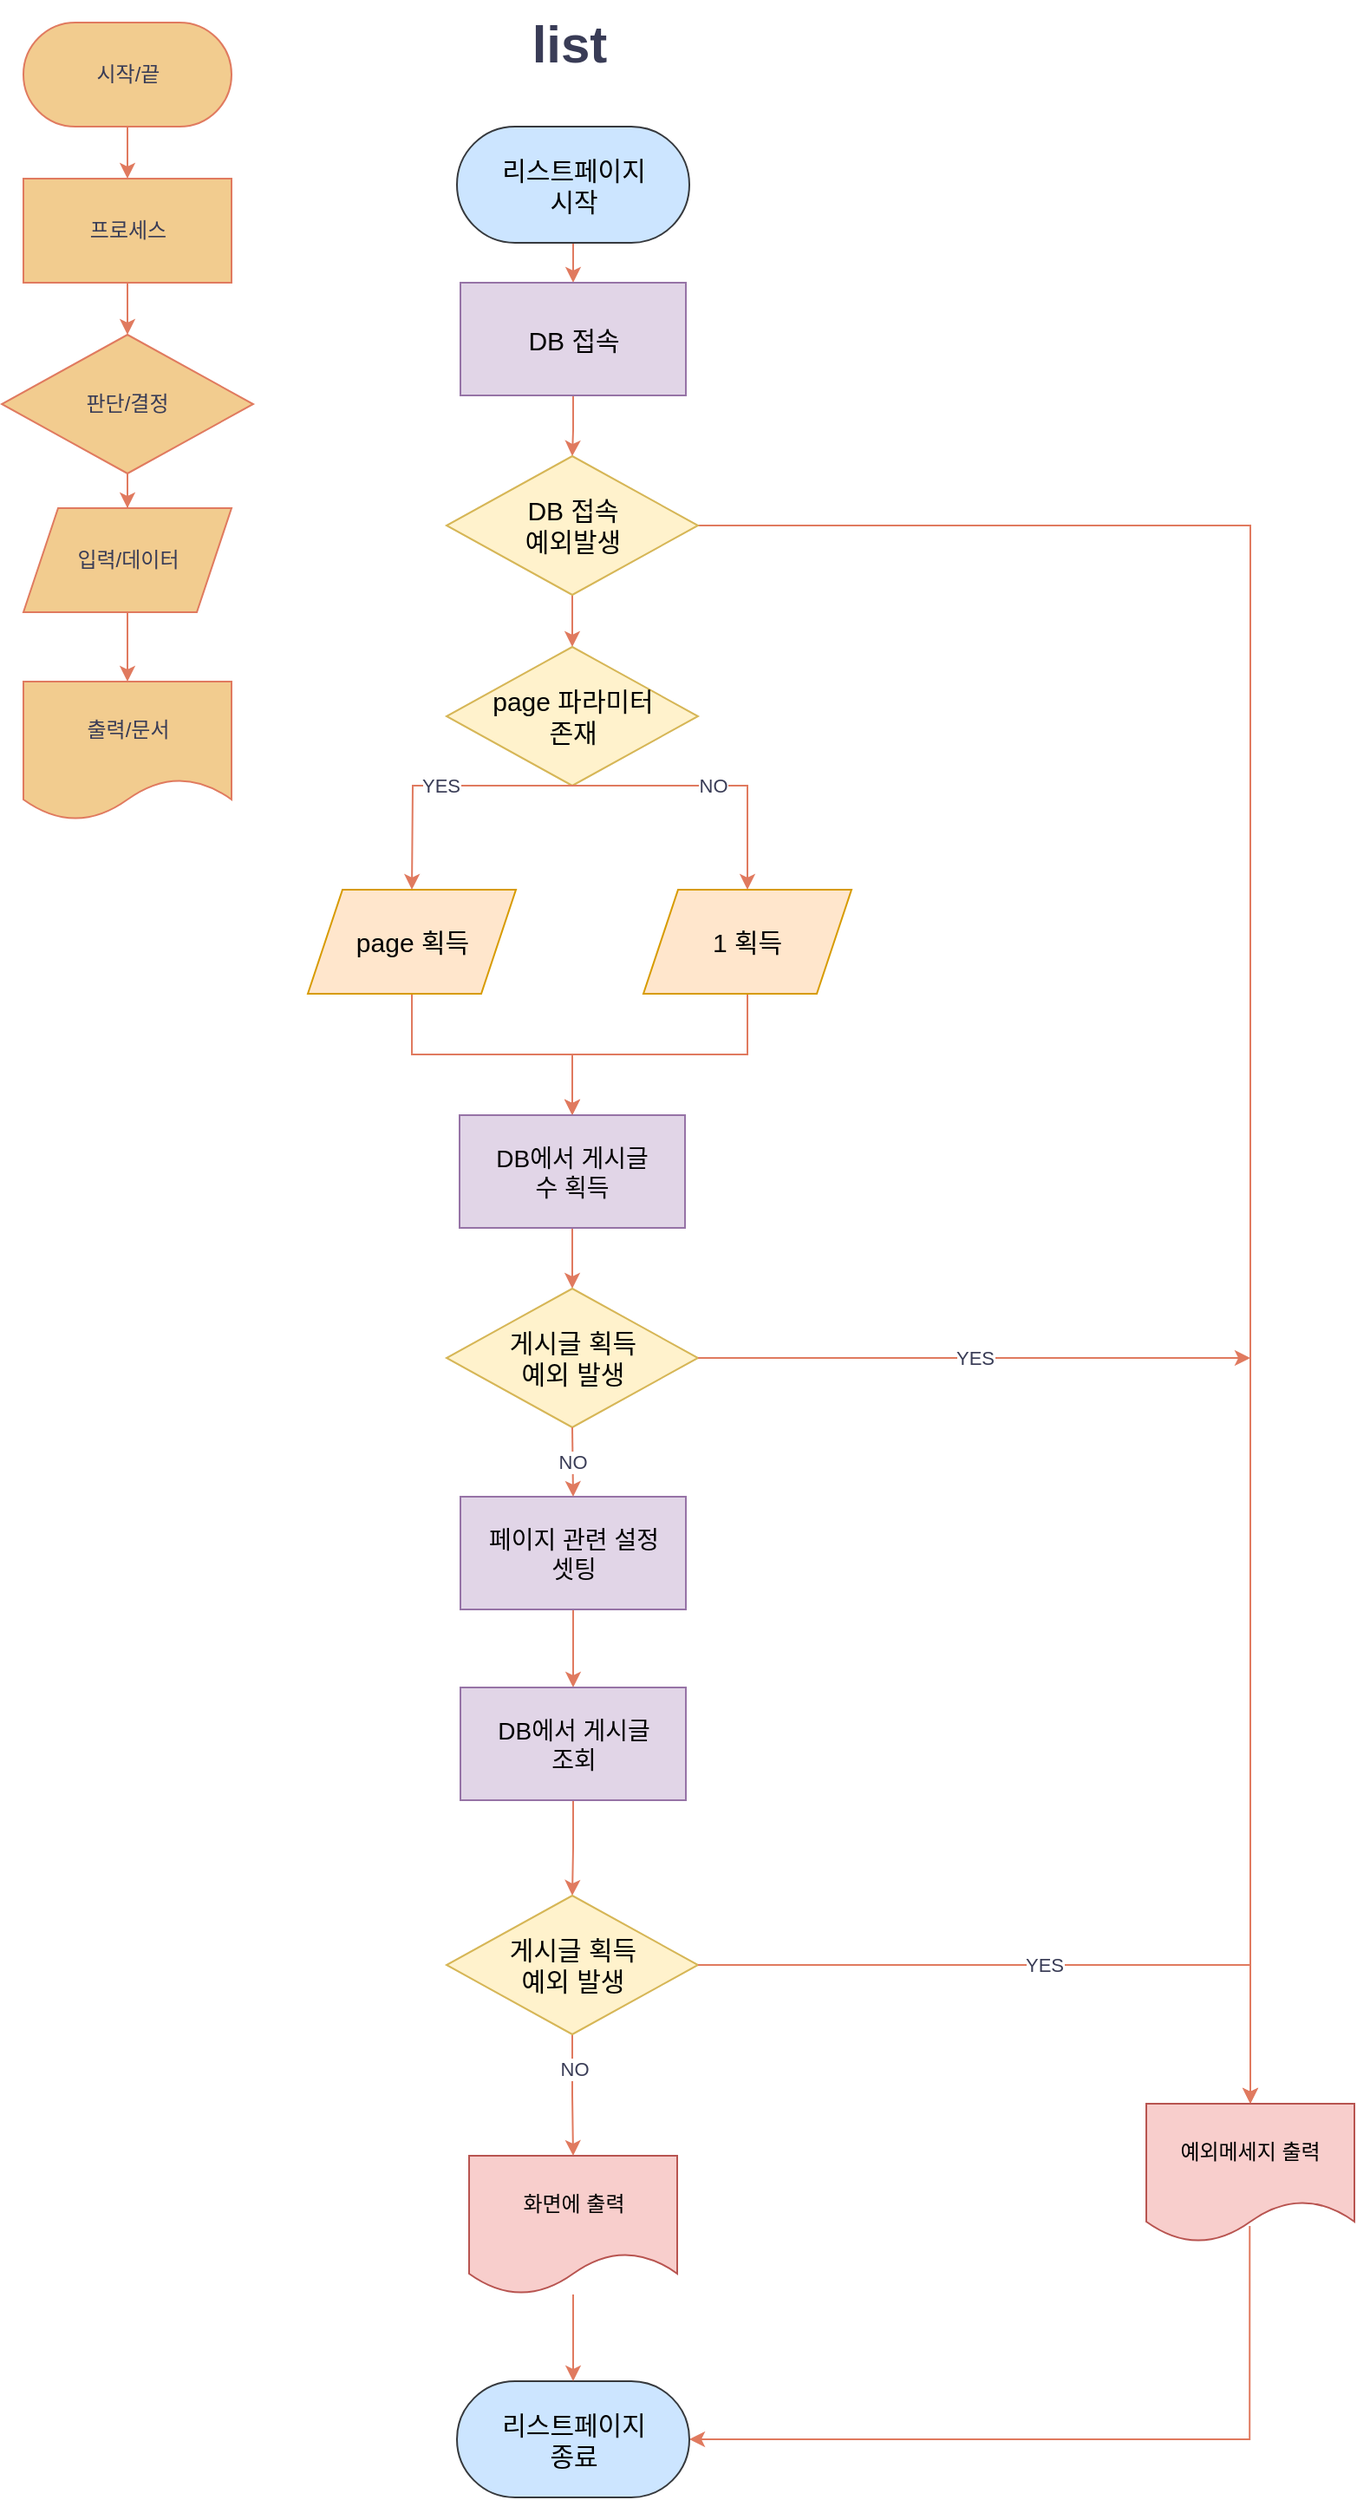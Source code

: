 <mxfile version="24.2.1" type="device" pages="2">
  <diagram name="list" id="XR8mgTV0E7atQEnryR-7">
    <mxGraphModel dx="2838" dy="1532" grid="1" gridSize="10" guides="1" tooltips="1" connect="1" arrows="1" fold="1" page="1" pageScale="1" pageWidth="827" pageHeight="1169" math="0" shadow="0">
      <root>
        <mxCell id="0" />
        <mxCell id="1" parent="0" />
        <mxCell id="Rg-NhrG-EoL6Exlwvpyv-59" value="" style="edgeStyle=orthogonalEdgeStyle;rounded=0;orthogonalLoop=1;jettySize=auto;html=1;strokeColor=#E07A5F;fontColor=#393C56;fillColor=#F2CC8F;" parent="1" source="Rg-NhrG-EoL6Exlwvpyv-52" target="Rg-NhrG-EoL6Exlwvpyv-53" edge="1">
          <mxGeometry relative="1" as="geometry" />
        </mxCell>
        <mxCell id="Rg-NhrG-EoL6Exlwvpyv-52" value="시작/끝" style="rounded=1;whiteSpace=wrap;html=1;strokeColor=#E07A5F;fontColor=#393C56;fillColor=#F2CC8F;arcSize=50;" parent="1" vertex="1">
          <mxGeometry x="32.5" y="40" width="120" height="60" as="geometry" />
        </mxCell>
        <mxCell id="Rg-NhrG-EoL6Exlwvpyv-60" value="" style="edgeStyle=orthogonalEdgeStyle;rounded=0;orthogonalLoop=1;jettySize=auto;html=1;strokeColor=#E07A5F;fontColor=#393C56;fillColor=#F2CC8F;" parent="1" source="Rg-NhrG-EoL6Exlwvpyv-53" target="Rg-NhrG-EoL6Exlwvpyv-54" edge="1">
          <mxGeometry relative="1" as="geometry" />
        </mxCell>
        <mxCell id="Rg-NhrG-EoL6Exlwvpyv-53" value="프로세스" style="rounded=0;whiteSpace=wrap;html=1;strokeColor=#E07A5F;fontColor=#393C56;fillColor=#F2CC8F;" parent="1" vertex="1">
          <mxGeometry x="32.5" y="130" width="120" height="60" as="geometry" />
        </mxCell>
        <mxCell id="Rg-NhrG-EoL6Exlwvpyv-61" value="" style="edgeStyle=orthogonalEdgeStyle;rounded=0;orthogonalLoop=1;jettySize=auto;html=1;strokeColor=#E07A5F;fontColor=#393C56;fillColor=#F2CC8F;" parent="1" source="Rg-NhrG-EoL6Exlwvpyv-54" target="Rg-NhrG-EoL6Exlwvpyv-55" edge="1">
          <mxGeometry relative="1" as="geometry" />
        </mxCell>
        <mxCell id="Rg-NhrG-EoL6Exlwvpyv-54" value="판단/결정" style="rhombus;whiteSpace=wrap;html=1;strokeColor=#E07A5F;fontColor=#393C56;fillColor=#F2CC8F;" parent="1" vertex="1">
          <mxGeometry x="20" y="220" width="145" height="80" as="geometry" />
        </mxCell>
        <mxCell id="Rg-NhrG-EoL6Exlwvpyv-62" value="" style="edgeStyle=orthogonalEdgeStyle;rounded=0;orthogonalLoop=1;jettySize=auto;html=1;strokeColor=#E07A5F;fontColor=#393C56;fillColor=#F2CC8F;" parent="1" source="Rg-NhrG-EoL6Exlwvpyv-55" target="Rg-NhrG-EoL6Exlwvpyv-56" edge="1">
          <mxGeometry relative="1" as="geometry" />
        </mxCell>
        <mxCell id="Rg-NhrG-EoL6Exlwvpyv-55" value="입력/데이터" style="shape=parallelogram;perimeter=parallelogramPerimeter;whiteSpace=wrap;html=1;fixedSize=1;strokeColor=#E07A5F;fontColor=#393C56;fillColor=#F2CC8F;" parent="1" vertex="1">
          <mxGeometry x="32.5" y="320" width="120" height="60" as="geometry" />
        </mxCell>
        <mxCell id="Rg-NhrG-EoL6Exlwvpyv-56" value="출력/문서" style="shape=document;whiteSpace=wrap;html=1;boundedLbl=1;strokeColor=#E07A5F;fontColor=#393C56;fillColor=#F2CC8F;" parent="1" vertex="1">
          <mxGeometry x="32.5" y="420" width="120" height="80" as="geometry" />
        </mxCell>
        <mxCell id="Rg-NhrG-EoL6Exlwvpyv-67" value="" style="edgeStyle=orthogonalEdgeStyle;rounded=0;orthogonalLoop=1;jettySize=auto;html=1;strokeColor=#E07A5F;fontColor=#393C56;fillColor=#F2CC8F;" parent="1" source="Rg-NhrG-EoL6Exlwvpyv-65" target="Rg-NhrG-EoL6Exlwvpyv-66" edge="1">
          <mxGeometry relative="1" as="geometry" />
        </mxCell>
        <mxCell id="Rg-NhrG-EoL6Exlwvpyv-65" value="리스트페이지&lt;div style=&quot;font-size: 15px;&quot;&gt;시작&lt;/div&gt;" style="rounded=1;whiteSpace=wrap;html=1;strokeColor=#36393d;fillColor=#cce5ff;arcSize=50;fontSize=15;fontFamily=Helvetica;horizontal=1;" parent="1" vertex="1">
          <mxGeometry x="282.5" y="100" width="134" height="67" as="geometry" />
        </mxCell>
        <mxCell id="Rg-NhrG-EoL6Exlwvpyv-69" value="" style="edgeStyle=orthogonalEdgeStyle;rounded=0;orthogonalLoop=1;jettySize=auto;html=1;strokeColor=#E07A5F;fontColor=#393C56;fillColor=#F2CC8F;" parent="1" source="Rg-NhrG-EoL6Exlwvpyv-66" target="Rg-NhrG-EoL6Exlwvpyv-68" edge="1">
          <mxGeometry relative="1" as="geometry" />
        </mxCell>
        <mxCell id="Rg-NhrG-EoL6Exlwvpyv-66" value="DB 접속" style="rounded=0;whiteSpace=wrap;html=1;strokeColor=#9673a6;fillColor=#e1d5e7;fontSize=15;" parent="1" vertex="1">
          <mxGeometry x="284.5" y="190" width="130" height="65" as="geometry" />
        </mxCell>
        <mxCell id="Rg-NhrG-EoL6Exlwvpyv-85" value="" style="edgeStyle=orthogonalEdgeStyle;rounded=0;orthogonalLoop=1;jettySize=auto;html=1;strokeColor=#E07A5F;fontColor=#393C56;fillColor=#F2CC8F;" parent="1" source="Rg-NhrG-EoL6Exlwvpyv-68" target="Rg-NhrG-EoL6Exlwvpyv-82" edge="1">
          <mxGeometry relative="1" as="geometry" />
        </mxCell>
        <mxCell id="Rg-NhrG-EoL6Exlwvpyv-90" value="" style="edgeStyle=orthogonalEdgeStyle;rounded=0;orthogonalLoop=1;jettySize=auto;html=1;strokeColor=#E07A5F;fontColor=#393C56;fillColor=#F2CC8F;entryX=0.5;entryY=0;entryDx=0;entryDy=0;" parent="1" source="Rg-NhrG-EoL6Exlwvpyv-68" target="Rg-NhrG-EoL6Exlwvpyv-71" edge="1">
          <mxGeometry relative="1" as="geometry">
            <mxPoint x="577.5" y="417" as="targetPoint" />
          </mxGeometry>
        </mxCell>
        <mxCell id="Rg-NhrG-EoL6Exlwvpyv-68" value="DB 접속&lt;div style=&quot;font-size: 15px;&quot;&gt;예외발생&lt;/div&gt;" style="rhombus;whiteSpace=wrap;html=1;strokeColor=#d6b656;fillColor=#fff2cc;fontSize=15;" parent="1" vertex="1">
          <mxGeometry x="276.5" y="290" width="145" height="80" as="geometry" />
        </mxCell>
        <mxCell id="Rg-NhrG-EoL6Exlwvpyv-92" value="" style="edgeStyle=orthogonalEdgeStyle;rounded=0;orthogonalLoop=1;jettySize=auto;html=1;strokeColor=#E07A5F;fontColor=#393C56;fillColor=#F2CC8F;entryX=1;entryY=0.5;entryDx=0;entryDy=0;exitX=0.497;exitY=0.881;exitDx=0;exitDy=0;exitPerimeter=0;" parent="1" source="Rg-NhrG-EoL6Exlwvpyv-71" target="Rg-NhrG-EoL6Exlwvpyv-73" edge="1">
          <mxGeometry relative="1" as="geometry">
            <Array as="points">
              <mxPoint x="740" y="1434" />
            </Array>
          </mxGeometry>
        </mxCell>
        <mxCell id="Rg-NhrG-EoL6Exlwvpyv-71" value="예외메세지 출력" style="shape=document;whiteSpace=wrap;html=1;boundedLbl=1;strokeColor=#b85450;fillColor=#f8cecc;" parent="1" vertex="1">
          <mxGeometry x="680" y="1240" width="120" height="80" as="geometry" />
        </mxCell>
        <mxCell id="Rg-NhrG-EoL6Exlwvpyv-73" value="리스트페이지&lt;div style=&quot;font-size: 15px;&quot;&gt;종료&lt;/div&gt;" style="rounded=1;whiteSpace=wrap;html=1;strokeColor=#36393d;fillColor=#cce5ff;arcSize=50;fontSize=15;fontFamily=Helvetica;horizontal=1;" parent="1" vertex="1">
          <mxGeometry x="282.5" y="1400" width="134" height="67" as="geometry" />
        </mxCell>
        <mxCell id="Rg-NhrG-EoL6Exlwvpyv-101" value="" style="edgeStyle=orthogonalEdgeStyle;rounded=0;orthogonalLoop=1;jettySize=auto;html=1;strokeColor=#E07A5F;fontColor=#393C56;fillColor=#F2CC8F;" parent="1" source="Rg-NhrG-EoL6Exlwvpyv-76" target="Rg-NhrG-EoL6Exlwvpyv-99" edge="1">
          <mxGeometry relative="1" as="geometry" />
        </mxCell>
        <mxCell id="Rg-NhrG-EoL6Exlwvpyv-76" value="page 획득" style="shape=parallelogram;perimeter=parallelogramPerimeter;whiteSpace=wrap;html=1;fixedSize=1;strokeColor=#d79b00;fillColor=#ffe6cc;fontSize=15;" parent="1" vertex="1">
          <mxGeometry x="196.5" y="540" width="120" height="60" as="geometry" />
        </mxCell>
        <mxCell id="Rg-NhrG-EoL6Exlwvpyv-82" value="page 파라미터&lt;div&gt;존재&lt;/div&gt;" style="rhombus;whiteSpace=wrap;html=1;strokeColor=#d6b656;fillColor=#fff2cc;fontSize=15;" parent="1" vertex="1">
          <mxGeometry x="276.5" y="400" width="145" height="80" as="geometry" />
        </mxCell>
        <mxCell id="Rg-NhrG-EoL6Exlwvpyv-100" value="" style="edgeStyle=orthogonalEdgeStyle;rounded=0;orthogonalLoop=1;jettySize=auto;html=1;strokeColor=#E07A5F;fontColor=#393C56;fillColor=#F2CC8F;" parent="1" source="Rg-NhrG-EoL6Exlwvpyv-84" target="Rg-NhrG-EoL6Exlwvpyv-99" edge="1">
          <mxGeometry relative="1" as="geometry" />
        </mxCell>
        <mxCell id="Rg-NhrG-EoL6Exlwvpyv-84" value="1 획득" style="shape=parallelogram;perimeter=parallelogramPerimeter;whiteSpace=wrap;html=1;fixedSize=1;strokeColor=#d79b00;fillColor=#ffe6cc;fontSize=15;" parent="1" vertex="1">
          <mxGeometry x="390" y="540" width="120" height="60" as="geometry" />
        </mxCell>
        <mxCell id="Rg-NhrG-EoL6Exlwvpyv-127" value="" style="edgeStyle=orthogonalEdgeStyle;rounded=0;orthogonalLoop=1;jettySize=auto;html=1;strokeColor=#E07A5F;fontColor=#393C56;fillColor=#F2CC8F;" parent="1" source="Rg-NhrG-EoL6Exlwvpyv-99" target="Rg-NhrG-EoL6Exlwvpyv-121" edge="1">
          <mxGeometry relative="1" as="geometry" />
        </mxCell>
        <mxCell id="Rg-NhrG-EoL6Exlwvpyv-99" value="DB에서 게시글&lt;div style=&quot;font-size: 14px;&quot;&gt;수 획득&lt;/div&gt;" style="rounded=0;whiteSpace=wrap;html=1;strokeColor=#9673a6;fillColor=#e1d5e7;fontSize=14;" parent="1" vertex="1">
          <mxGeometry x="284" y="670" width="130" height="65" as="geometry" />
        </mxCell>
        <mxCell id="Rg-NhrG-EoL6Exlwvpyv-108" value="" style="endArrow=classic;html=1;rounded=0;strokeColor=#E07A5F;fontColor=#393C56;fillColor=#F2CC8F;exitX=0.5;exitY=1;exitDx=0;exitDy=0;entryX=0.5;entryY=0;entryDx=0;entryDy=0;" parent="1" source="Rg-NhrG-EoL6Exlwvpyv-82" target="Rg-NhrG-EoL6Exlwvpyv-76" edge="1">
          <mxGeometry relative="1" as="geometry">
            <mxPoint x="426.5" y="750" as="sourcePoint" />
            <mxPoint x="526.5" y="750" as="targetPoint" />
            <Array as="points">
              <mxPoint x="257" y="480" />
            </Array>
          </mxGeometry>
        </mxCell>
        <mxCell id="Rg-NhrG-EoL6Exlwvpyv-109" value="YES" style="edgeLabel;resizable=0;html=1;;align=center;verticalAlign=middle;strokeColor=#E07A5F;fontColor=#393C56;fillColor=#F2CC8F;" parent="Rg-NhrG-EoL6Exlwvpyv-108" connectable="0" vertex="1">
          <mxGeometry relative="1" as="geometry" />
        </mxCell>
        <mxCell id="Rg-NhrG-EoL6Exlwvpyv-118" value="" style="edgeStyle=orthogonalEdgeStyle;rounded=0;orthogonalLoop=1;jettySize=auto;html=1;strokeColor=#E07A5F;fontColor=#393C56;fillColor=#F2CC8F;" parent="1" source="Rg-NhrG-EoL6Exlwvpyv-110" target="Rg-NhrG-EoL6Exlwvpyv-111" edge="1">
          <mxGeometry relative="1" as="geometry" />
        </mxCell>
        <mxCell id="Rg-NhrG-EoL6Exlwvpyv-110" value="페이지 관련 설정&lt;div&gt;셋팅&lt;/div&gt;" style="rounded=0;whiteSpace=wrap;html=1;strokeColor=#9673a6;fillColor=#e1d5e7;fontSize=14;" parent="1" vertex="1">
          <mxGeometry x="284.5" y="890" width="130" height="65" as="geometry" />
        </mxCell>
        <mxCell id="Rg-NhrG-EoL6Exlwvpyv-132" value="" style="edgeStyle=orthogonalEdgeStyle;rounded=0;orthogonalLoop=1;jettySize=auto;html=1;strokeColor=#E07A5F;fontColor=#393C56;fillColor=#F2CC8F;" parent="1" source="Rg-NhrG-EoL6Exlwvpyv-111" target="Rg-NhrG-EoL6Exlwvpyv-128" edge="1">
          <mxGeometry relative="1" as="geometry" />
        </mxCell>
        <mxCell id="Rg-NhrG-EoL6Exlwvpyv-111" value="DB에서 게시글&lt;div style=&quot;font-size: 14px;&quot;&gt;조회&lt;/div&gt;" style="rounded=0;whiteSpace=wrap;html=1;strokeColor=#9673a6;fillColor=#e1d5e7;fontSize=14;" parent="1" vertex="1">
          <mxGeometry x="284.5" y="1000" width="130" height="65" as="geometry" />
        </mxCell>
        <mxCell id="Rg-NhrG-EoL6Exlwvpyv-115" value="" style="edgeStyle=orthogonalEdgeStyle;rounded=0;orthogonalLoop=1;jettySize=auto;html=1;strokeColor=#E07A5F;fontColor=#393C56;fillColor=#F2CC8F;" parent="1" source="Rg-NhrG-EoL6Exlwvpyv-112" target="Rg-NhrG-EoL6Exlwvpyv-73" edge="1">
          <mxGeometry relative="1" as="geometry" />
        </mxCell>
        <mxCell id="Rg-NhrG-EoL6Exlwvpyv-112" value="화면에 출력" style="shape=document;whiteSpace=wrap;html=1;boundedLbl=1;strokeColor=#b85450;fillColor=#f8cecc;" parent="1" vertex="1">
          <mxGeometry x="289.5" y="1270" width="120" height="80" as="geometry" />
        </mxCell>
        <mxCell id="Rg-NhrG-EoL6Exlwvpyv-113" value="" style="endArrow=classic;html=1;rounded=0;strokeColor=#E07A5F;fontColor=#393C56;fillColor=#F2CC8F;exitX=0.5;exitY=1;exitDx=0;exitDy=0;entryX=0.5;entryY=0;entryDx=0;entryDy=0;" parent="1" source="Rg-NhrG-EoL6Exlwvpyv-82" target="Rg-NhrG-EoL6Exlwvpyv-84" edge="1">
          <mxGeometry relative="1" as="geometry">
            <mxPoint x="420" y="590" as="sourcePoint" />
            <mxPoint x="520" y="590" as="targetPoint" />
            <Array as="points">
              <mxPoint x="450" y="480" />
            </Array>
          </mxGeometry>
        </mxCell>
        <mxCell id="Rg-NhrG-EoL6Exlwvpyv-114" value="NO" style="edgeLabel;resizable=0;html=1;;align=center;verticalAlign=middle;strokeColor=#E07A5F;fontColor=#393C56;fillColor=#F2CC8F;" parent="Rg-NhrG-EoL6Exlwvpyv-113" connectable="0" vertex="1">
          <mxGeometry relative="1" as="geometry" />
        </mxCell>
        <mxCell id="Rg-NhrG-EoL6Exlwvpyv-121" value="게시글 획득&lt;div&gt;예외 발생&lt;/div&gt;" style="rhombus;whiteSpace=wrap;html=1;strokeColor=#d6b656;fillColor=#fff2cc;fontSize=15;" parent="1" vertex="1">
          <mxGeometry x="276.5" y="770" width="145" height="80" as="geometry" />
        </mxCell>
        <mxCell id="Rg-NhrG-EoL6Exlwvpyv-122" value="" style="endArrow=classic;html=1;rounded=0;strokeColor=#E07A5F;fontColor=#393C56;fillColor=#F2CC8F;exitX=0.5;exitY=1;exitDx=0;exitDy=0;entryX=0.5;entryY=0;entryDx=0;entryDy=0;" parent="1" source="Rg-NhrG-EoL6Exlwvpyv-121" target="Rg-NhrG-EoL6Exlwvpyv-110" edge="1">
          <mxGeometry relative="1" as="geometry">
            <mxPoint x="540" y="700" as="sourcePoint" />
            <mxPoint x="640" y="700" as="targetPoint" />
          </mxGeometry>
        </mxCell>
        <mxCell id="Rg-NhrG-EoL6Exlwvpyv-123" value="NO" style="edgeLabel;resizable=0;html=1;;align=center;verticalAlign=middle;strokeColor=#E07A5F;fontColor=#393C56;fillColor=#F2CC8F;" parent="Rg-NhrG-EoL6Exlwvpyv-122" connectable="0" vertex="1">
          <mxGeometry relative="1" as="geometry" />
        </mxCell>
        <mxCell id="Rg-NhrG-EoL6Exlwvpyv-125" value="" style="endArrow=classic;html=1;rounded=0;strokeColor=#E07A5F;fontColor=#393C56;fillColor=#F2CC8F;exitX=1;exitY=0.5;exitDx=0;exitDy=0;curved=1;" parent="1" source="Rg-NhrG-EoL6Exlwvpyv-121" edge="1">
          <mxGeometry relative="1" as="geometry">
            <mxPoint x="420" y="680" as="sourcePoint" />
            <mxPoint x="740" y="810" as="targetPoint" />
          </mxGeometry>
        </mxCell>
        <mxCell id="Rg-NhrG-EoL6Exlwvpyv-126" value="YES" style="edgeLabel;resizable=0;html=1;;align=center;verticalAlign=middle;strokeColor=#E07A5F;fontColor=#393C56;fillColor=#F2CC8F;" parent="Rg-NhrG-EoL6Exlwvpyv-125" connectable="0" vertex="1">
          <mxGeometry relative="1" as="geometry" />
        </mxCell>
        <mxCell id="Rg-NhrG-EoL6Exlwvpyv-133" value="" style="edgeStyle=orthogonalEdgeStyle;rounded=0;orthogonalLoop=1;jettySize=auto;html=1;strokeColor=#E07A5F;fontColor=#393C56;fillColor=#F2CC8F;" parent="1" source="Rg-NhrG-EoL6Exlwvpyv-128" target="Rg-NhrG-EoL6Exlwvpyv-112" edge="1">
          <mxGeometry relative="1" as="geometry" />
        </mxCell>
        <mxCell id="Rg-NhrG-EoL6Exlwvpyv-128" value="게시글 획득&lt;div&gt;예외 발생&lt;/div&gt;" style="rhombus;whiteSpace=wrap;html=1;strokeColor=#d6b656;fillColor=#fff2cc;fontSize=15;" parent="1" vertex="1">
          <mxGeometry x="276.5" y="1120" width="145" height="80" as="geometry" />
        </mxCell>
        <mxCell id="Rg-NhrG-EoL6Exlwvpyv-129" value="NO" style="edgeLabel;resizable=0;html=1;;align=center;verticalAlign=middle;strokeColor=#E07A5F;fontColor=#393C56;fillColor=#F2CC8F;" parent="1" connectable="0" vertex="1">
          <mxGeometry x="349.25" y="1219.998" as="geometry" />
        </mxCell>
        <mxCell id="Rg-NhrG-EoL6Exlwvpyv-130" value="" style="endArrow=classic;html=1;rounded=0;strokeColor=#E07A5F;fontColor=#393C56;fillColor=#F2CC8F;exitX=1;exitY=0.5;exitDx=0;exitDy=0;entryX=0.5;entryY=0;entryDx=0;entryDy=0;" parent="1" source="Rg-NhrG-EoL6Exlwvpyv-128" edge="1" target="Rg-NhrG-EoL6Exlwvpyv-71">
          <mxGeometry relative="1" as="geometry">
            <mxPoint x="420" y="1030" as="sourcePoint" />
            <mxPoint x="740" y="1160" as="targetPoint" />
            <Array as="points">
              <mxPoint x="740" y="1160" />
            </Array>
          </mxGeometry>
        </mxCell>
        <mxCell id="Rg-NhrG-EoL6Exlwvpyv-131" value="YES" style="edgeLabel;resizable=0;html=1;;align=center;verticalAlign=middle;strokeColor=#E07A5F;fontColor=#393C56;fillColor=#F2CC8F;" parent="Rg-NhrG-EoL6Exlwvpyv-130" connectable="0" vertex="1">
          <mxGeometry relative="1" as="geometry" />
        </mxCell>
        <mxCell id="IOWp9MqSKxF10fV6sMZx-87" value="list" style="text;html=1;align=center;verticalAlign=middle;resizable=0;points=[];autosize=1;strokeColor=none;fillColor=none;fontColor=#393C56;fontSize=30;fontStyle=1" vertex="1" parent="1">
          <mxGeometry x="316.5" y="27" width="60" height="50" as="geometry" />
        </mxCell>
      </root>
    </mxGraphModel>
  </diagram>
  <diagram id="226uc1-PL9yzf73R4XsQ" name="detail">
    <mxGraphModel dx="2011" dy="1532" grid="1" gridSize="10" guides="1" tooltips="1" connect="1" arrows="1" fold="1" page="1" pageScale="1" pageWidth="827" pageHeight="1169" math="0" shadow="0">
      <root>
        <mxCell id="0" />
        <mxCell id="1" parent="0" />
        <mxCell id="xkWzBJ6QtQLs5scoYoaM-1" value="" style="edgeStyle=orthogonalEdgeStyle;rounded=0;orthogonalLoop=1;jettySize=auto;html=1;strokeColor=#E07A5F;fontColor=#393C56;fillColor=#F2CC8F;" edge="1" parent="1" source="xkWzBJ6QtQLs5scoYoaM-2" target="xkWzBJ6QtQLs5scoYoaM-4">
          <mxGeometry relative="1" as="geometry" />
        </mxCell>
        <mxCell id="xkWzBJ6QtQLs5scoYoaM-2" value="디테일페이지&lt;div style=&quot;font-size: 15px;&quot;&gt;시작&lt;/div&gt;" style="rounded=1;whiteSpace=wrap;html=1;strokeColor=#36393d;fillColor=#cce5ff;arcSize=50;fontSize=15;fontFamily=Helvetica;horizontal=1;" vertex="1" parent="1">
          <mxGeometry x="955.5" y="190" width="134" height="67" as="geometry" />
        </mxCell>
        <mxCell id="xkWzBJ6QtQLs5scoYoaM-3" value="" style="edgeStyle=orthogonalEdgeStyle;rounded=0;orthogonalLoop=1;jettySize=auto;html=1;strokeColor=#E07A5F;fontColor=#393C56;fillColor=#F2CC8F;" edge="1" parent="1" source="xkWzBJ6QtQLs5scoYoaM-4" target="xkWzBJ6QtQLs5scoYoaM-10">
          <mxGeometry relative="1" as="geometry" />
        </mxCell>
        <mxCell id="xkWzBJ6QtQLs5scoYoaM-4" value="DB 접속" style="rounded=0;whiteSpace=wrap;html=1;strokeColor=#9673a6;fillColor=#e1d5e7;fontSize=15;" vertex="1" parent="1">
          <mxGeometry x="957.5" y="300" width="130" height="65" as="geometry" />
        </mxCell>
        <mxCell id="xkWzBJ6QtQLs5scoYoaM-5" value="&lt;div&gt;파라미터&lt;div&gt;확득&lt;/div&gt;&lt;/div&gt;" style="rhombus;whiteSpace=wrap;html=1;strokeColor=#d6b656;fillColor=#fff2cc;fontSize=15;" vertex="1" parent="1">
          <mxGeometry x="950" y="527" width="145" height="80" as="geometry" />
        </mxCell>
        <mxCell id="xkWzBJ6QtQLs5scoYoaM-6" value="" style="edgeStyle=orthogonalEdgeStyle;rounded=0;orthogonalLoop=1;jettySize=auto;html=1;strokeColor=#E07A5F;fontColor=#393C56;fillColor=#F2CC8F;" edge="1" parent="1" source="xkWzBJ6QtQLs5scoYoaM-10" target="xkWzBJ6QtQLs5scoYoaM-5">
          <mxGeometry relative="1" as="geometry" />
        </mxCell>
        <mxCell id="xkWzBJ6QtQLs5scoYoaM-7" value="NO" style="edgeLabel;html=1;align=center;verticalAlign=middle;resizable=0;points=[];strokeColor=#E07A5F;fontColor=#393C56;fillColor=#F2CC8F;" vertex="1" connectable="0" parent="xkWzBJ6QtQLs5scoYoaM-6">
          <mxGeometry x="-0.097" y="-3" relative="1" as="geometry">
            <mxPoint x="3" as="offset" />
          </mxGeometry>
        </mxCell>
        <mxCell id="xkWzBJ6QtQLs5scoYoaM-8" value="" style="edgeStyle=orthogonalEdgeStyle;rounded=0;orthogonalLoop=1;jettySize=auto;html=1;strokeColor=#E07A5F;fontColor=#393C56;fillColor=#F2CC8F;entryX=0.5;entryY=0;entryDx=0;entryDy=0;" edge="1" parent="1" source="xkWzBJ6QtQLs5scoYoaM-10" target="xkWzBJ6QtQLs5scoYoaM-16">
          <mxGeometry relative="1" as="geometry" />
        </mxCell>
        <mxCell id="xkWzBJ6QtQLs5scoYoaM-9" value="YES" style="edgeLabel;html=1;align=center;verticalAlign=middle;resizable=0;points=[];strokeColor=#E07A5F;fontColor=#393C56;fillColor=#F2CC8F;" vertex="1" connectable="0" parent="xkWzBJ6QtQLs5scoYoaM-8">
          <mxGeometry x="-0.833" y="2" relative="1" as="geometry">
            <mxPoint x="-9" y="2" as="offset" />
          </mxGeometry>
        </mxCell>
        <mxCell id="xkWzBJ6QtQLs5scoYoaM-10" value="DB 접속&lt;div&gt;예외발생&lt;/div&gt;" style="rhombus;whiteSpace=wrap;html=1;strokeColor=#d6b656;fillColor=#fff2cc;fontSize=15;" vertex="1" parent="1">
          <mxGeometry x="950" y="397" width="145" height="80" as="geometry" />
        </mxCell>
        <mxCell id="xkWzBJ6QtQLs5scoYoaM-11" value="게시글 정보&lt;div&gt;획득&lt;/div&gt;" style="rhombus;whiteSpace=wrap;html=1;strokeColor=#d6b656;fillColor=#fff2cc;fontSize=15;" vertex="1" parent="1">
          <mxGeometry x="950" y="660" width="145" height="80" as="geometry" />
        </mxCell>
        <mxCell id="xkWzBJ6QtQLs5scoYoaM-12" value="" style="edgeStyle=orthogonalEdgeStyle;rounded=0;orthogonalLoop=1;jettySize=auto;html=1;strokeColor=#E07A5F;fontColor=#393C56;fillColor=#F2CC8F;" edge="1" parent="1" source="xkWzBJ6QtQLs5scoYoaM-13" target="xkWzBJ6QtQLs5scoYoaM-14">
          <mxGeometry relative="1" as="geometry" />
        </mxCell>
        <mxCell id="xkWzBJ6QtQLs5scoYoaM-13" value="화면에 출력" style="shape=document;whiteSpace=wrap;html=1;boundedLbl=1;strokeColor=#b85450;fillColor=#f8cecc;" vertex="1" parent="1">
          <mxGeometry x="962.5" y="795" width="120" height="80" as="geometry" />
        </mxCell>
        <mxCell id="xkWzBJ6QtQLs5scoYoaM-14" value="리스트페이지&lt;div style=&quot;font-size: 15px;&quot;&gt;종료&lt;/div&gt;" style="rounded=1;whiteSpace=wrap;html=1;strokeColor=#36393d;fillColor=#cce5ff;arcSize=50;fontSize=15;fontFamily=Helvetica;horizontal=1;" vertex="1" parent="1">
          <mxGeometry x="955.5" y="905" width="134" height="67" as="geometry" />
        </mxCell>
        <mxCell id="xkWzBJ6QtQLs5scoYoaM-15" value="" style="edgeStyle=orthogonalEdgeStyle;rounded=0;orthogonalLoop=1;jettySize=auto;html=1;strokeColor=#E07A5F;fontColor=#393C56;fillColor=#F2CC8F;entryX=0.998;entryY=0.589;entryDx=0;entryDy=0;entryPerimeter=0;" edge="1" parent="1" source="xkWzBJ6QtQLs5scoYoaM-16" target="xkWzBJ6QtQLs5scoYoaM-14">
          <mxGeometry relative="1" as="geometry">
            <Array as="points">
              <mxPoint x="1295.5" y="944" />
            </Array>
          </mxGeometry>
        </mxCell>
        <mxCell id="xkWzBJ6QtQLs5scoYoaM-16" value="예외메세지 출력" style="shape=document;whiteSpace=wrap;html=1;boundedLbl=1;strokeColor=#b85450;fillColor=#f8cecc;" vertex="1" parent="1">
          <mxGeometry x="1235.5" y="745" width="120" height="80" as="geometry" />
        </mxCell>
        <mxCell id="xkWzBJ6QtQLs5scoYoaM-17" value="" style="endArrow=classic;html=1;rounded=0;strokeColor=#E07A5F;fontColor=#393C56;fillColor=#F2CC8F;exitX=1;exitY=0.5;exitDx=0;exitDy=0;entryX=0.5;entryY=0;entryDx=0;entryDy=0;" edge="1" parent="1" source="xkWzBJ6QtQLs5scoYoaM-5" target="xkWzBJ6QtQLs5scoYoaM-16">
          <mxGeometry relative="1" as="geometry">
            <mxPoint x="1105.5" y="697" as="sourcePoint" />
            <mxPoint x="1298.75" y="567" as="targetPoint" />
            <Array as="points">
              <mxPoint x="1118.75" y="567" />
              <mxPoint x="1295.75" y="567" />
            </Array>
          </mxGeometry>
        </mxCell>
        <mxCell id="xkWzBJ6QtQLs5scoYoaM-18" value="NO" style="edgeLabel;resizable=0;html=1;;align=center;verticalAlign=middle;strokeColor=#E07A5F;fontColor=#393C56;fillColor=#F2CC8F;" connectable="0" vertex="1" parent="xkWzBJ6QtQLs5scoYoaM-17">
          <mxGeometry relative="1" as="geometry">
            <mxPoint x="-155" as="offset" />
          </mxGeometry>
        </mxCell>
        <mxCell id="xkWzBJ6QtQLs5scoYoaM-19" value="" style="endArrow=classic;html=1;rounded=0;strokeColor=#E07A5F;fontColor=#393C56;fillColor=#F2CC8F;exitX=1;exitY=0.5;exitDx=0;exitDy=0;entryX=0.5;entryY=0;entryDx=0;entryDy=0;" edge="1" parent="1" source="xkWzBJ6QtQLs5scoYoaM-11" target="xkWzBJ6QtQLs5scoYoaM-16">
          <mxGeometry relative="1" as="geometry">
            <mxPoint x="1245.5" y="870" as="sourcePoint" />
            <mxPoint x="1295.5" y="700" as="targetPoint" />
            <Array as="points">
              <mxPoint x="1295.75" y="700" />
            </Array>
          </mxGeometry>
        </mxCell>
        <mxCell id="xkWzBJ6QtQLs5scoYoaM-20" value="YES" style="edgeLabel;resizable=0;html=1;;align=center;verticalAlign=middle;strokeColor=#E07A5F;fontColor=#393C56;fillColor=#F2CC8F;" connectable="0" vertex="1" parent="xkWzBJ6QtQLs5scoYoaM-19">
          <mxGeometry relative="1" as="geometry">
            <mxPoint x="-89" as="offset" />
          </mxGeometry>
        </mxCell>
        <mxCell id="xkWzBJ6QtQLs5scoYoaM-21" value="" style="endArrow=classic;html=1;rounded=0;strokeColor=#E07A5F;fontColor=#393C56;fillColor=#F2CC8F;exitX=0.5;exitY=1;exitDx=0;exitDy=0;entryX=0.5;entryY=0;entryDx=0;entryDy=0;" edge="1" parent="1" source="xkWzBJ6QtQLs5scoYoaM-11" target="xkWzBJ6QtQLs5scoYoaM-13">
          <mxGeometry relative="1" as="geometry">
            <mxPoint x="1245.5" y="870" as="sourcePoint" />
            <mxPoint x="1022.5" y="770" as="targetPoint" />
          </mxGeometry>
        </mxCell>
        <mxCell id="xkWzBJ6QtQLs5scoYoaM-22" value="NO" style="edgeLabel;resizable=0;html=1;;align=center;verticalAlign=middle;strokeColor=#E07A5F;fontColor=#393C56;fillColor=#F2CC8F;" connectable="0" vertex="1" parent="xkWzBJ6QtQLs5scoYoaM-21">
          <mxGeometry relative="1" as="geometry" />
        </mxCell>
        <mxCell id="xkWzBJ6QtQLs5scoYoaM-23" value="" style="endArrow=classic;html=1;rounded=0;strokeColor=#E07A5F;fontColor=#393C56;fillColor=#F2CC8F;exitX=0.5;exitY=1;exitDx=0;exitDy=0;entryX=0.5;entryY=0;entryDx=0;entryDy=0;" edge="1" parent="1" source="xkWzBJ6QtQLs5scoYoaM-5" target="xkWzBJ6QtQLs5scoYoaM-11">
          <mxGeometry relative="1" as="geometry">
            <mxPoint x="1258.75" y="790" as="sourcePoint" />
            <mxPoint x="1022.5" y="670" as="targetPoint" />
          </mxGeometry>
        </mxCell>
        <mxCell id="xkWzBJ6QtQLs5scoYoaM-24" value="YES" style="edgeLabel;resizable=0;html=1;;align=center;verticalAlign=middle;strokeColor=#E07A5F;fontColor=#393C56;fillColor=#F2CC8F;" connectable="0" vertex="1" parent="xkWzBJ6QtQLs5scoYoaM-23">
          <mxGeometry relative="1" as="geometry" />
        </mxCell>
        <mxCell id="xkWzBJ6QtQLs5scoYoaM-25" value="detail" style="text;html=1;align=center;verticalAlign=middle;resizable=0;points=[];autosize=1;strokeColor=none;fillColor=none;fontColor=#393C56;fontSize=30;fontStyle=1" vertex="1" parent="1">
          <mxGeometry x="972.5" y="110" width="100" height="50" as="geometry" />
        </mxCell>
        <mxCell id="xkWzBJ6QtQLs5scoYoaM-26" value="" style="edgeStyle=orthogonalEdgeStyle;rounded=0;orthogonalLoop=1;jettySize=auto;html=1;strokeColor=#E07A5F;fontColor=#393C56;fillColor=#F2CC8F;" edge="1" parent="1" source="xkWzBJ6QtQLs5scoYoaM-27" target="xkWzBJ6QtQLs5scoYoaM-29">
          <mxGeometry relative="1" as="geometry" />
        </mxCell>
        <mxCell id="xkWzBJ6QtQLs5scoYoaM-27" value="수정버튼 출력" style="rounded=1;whiteSpace=wrap;html=1;strokeColor=#36393d;fillColor=#cce5ff;arcSize=50;fontSize=15;fontFamily=Helvetica;horizontal=1;" vertex="1" parent="1">
          <mxGeometry x="1380" y="196" width="134" height="67" as="geometry" />
        </mxCell>
        <mxCell id="xkWzBJ6QtQLs5scoYoaM-28" value="" style="edgeStyle=orthogonalEdgeStyle;rounded=0;orthogonalLoop=1;jettySize=auto;html=1;strokeColor=#E07A5F;fontColor=#393C56;fillColor=#F2CC8F;" edge="1" parent="1" source="xkWzBJ6QtQLs5scoYoaM-29" target="xkWzBJ6QtQLs5scoYoaM-30">
          <mxGeometry relative="1" as="geometry" />
        </mxCell>
        <mxCell id="xkWzBJ6QtQLs5scoYoaM-29" value="수정처리 페이지&lt;div&gt;이동&lt;/div&gt;" style="rounded=0;whiteSpace=wrap;html=1;strokeColor=#9673a6;fillColor=#e1d5e7;fontSize=15;" vertex="1" parent="1">
          <mxGeometry x="1382" y="306" width="130" height="65" as="geometry" />
        </mxCell>
        <mxCell id="xkWzBJ6QtQLs5scoYoaM-30" value="&lt;span style=&quot;background-color: initial;&quot;&gt;처리 종료&lt;/span&gt;" style="rounded=1;whiteSpace=wrap;html=1;strokeColor=#36393d;fillColor=#cce5ff;arcSize=50;fontSize=15;fontFamily=Helvetica;horizontal=1;" vertex="1" parent="1">
          <mxGeometry x="1380" y="410" width="134" height="67" as="geometry" />
        </mxCell>
      </root>
    </mxGraphModel>
  </diagram>
</mxfile>
